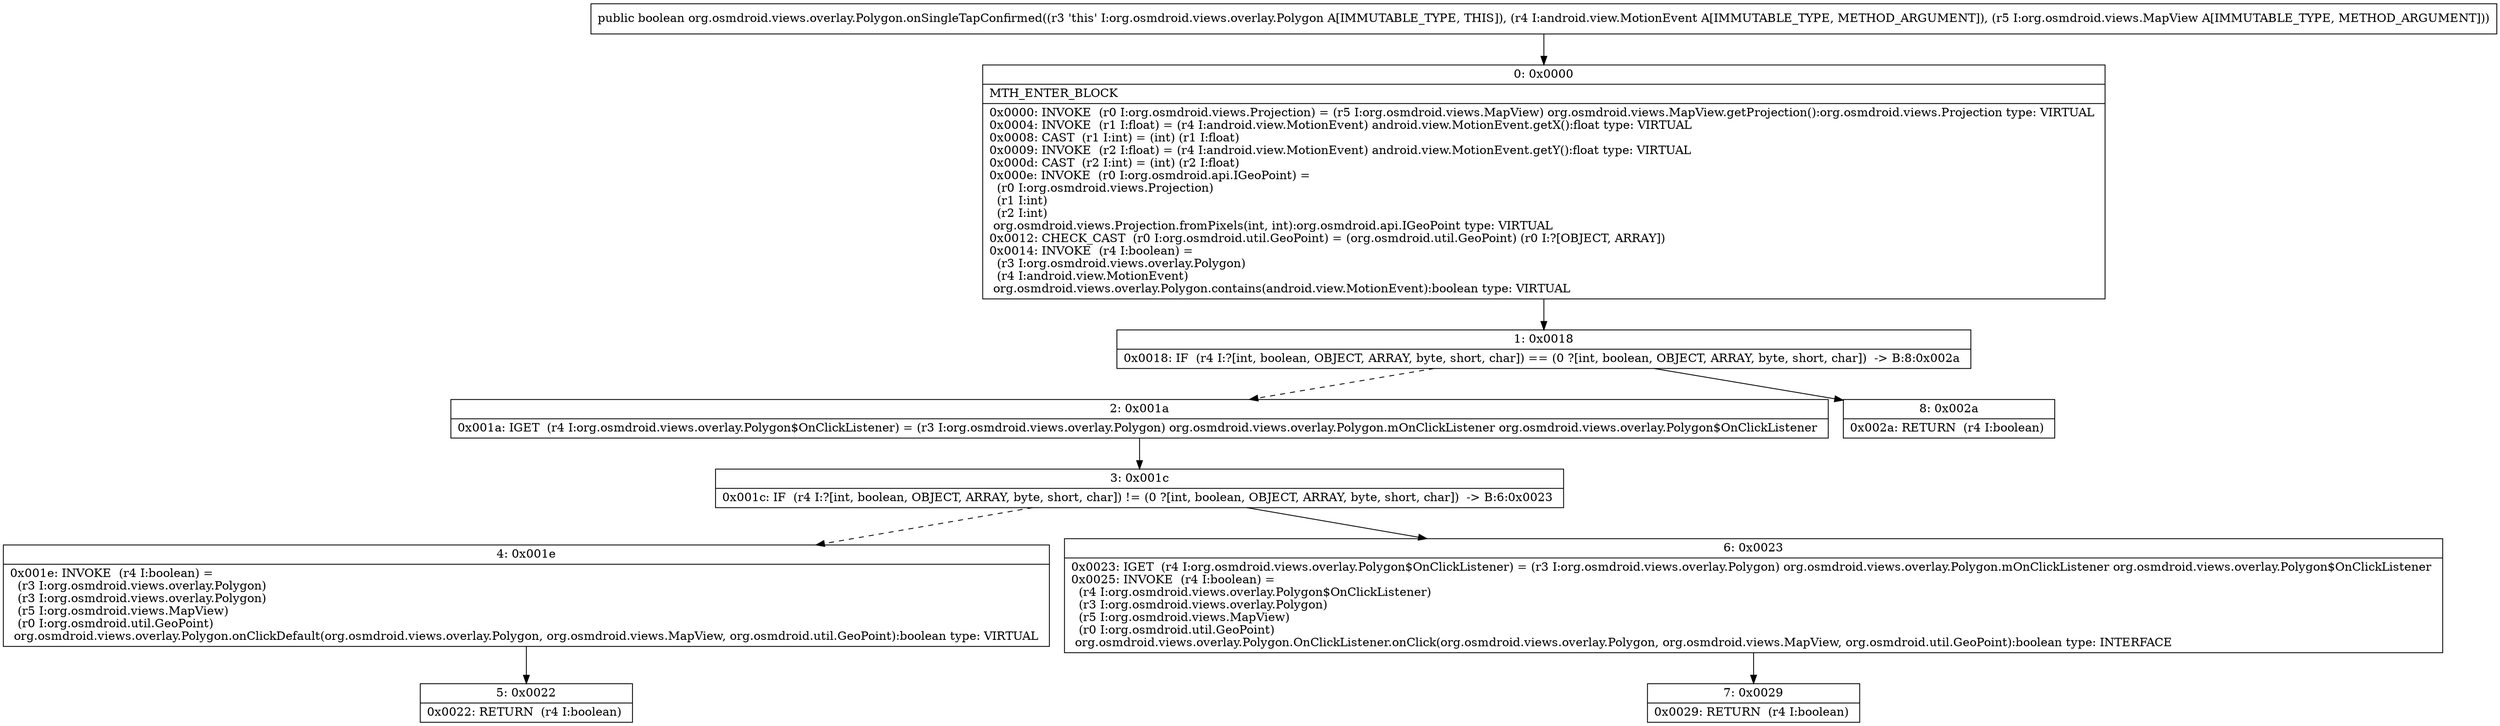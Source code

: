 digraph "CFG fororg.osmdroid.views.overlay.Polygon.onSingleTapConfirmed(Landroid\/view\/MotionEvent;Lorg\/osmdroid\/views\/MapView;)Z" {
Node_0 [shape=record,label="{0\:\ 0x0000|MTH_ENTER_BLOCK\l|0x0000: INVOKE  (r0 I:org.osmdroid.views.Projection) = (r5 I:org.osmdroid.views.MapView) org.osmdroid.views.MapView.getProjection():org.osmdroid.views.Projection type: VIRTUAL \l0x0004: INVOKE  (r1 I:float) = (r4 I:android.view.MotionEvent) android.view.MotionEvent.getX():float type: VIRTUAL \l0x0008: CAST  (r1 I:int) = (int) (r1 I:float) \l0x0009: INVOKE  (r2 I:float) = (r4 I:android.view.MotionEvent) android.view.MotionEvent.getY():float type: VIRTUAL \l0x000d: CAST  (r2 I:int) = (int) (r2 I:float) \l0x000e: INVOKE  (r0 I:org.osmdroid.api.IGeoPoint) = \l  (r0 I:org.osmdroid.views.Projection)\l  (r1 I:int)\l  (r2 I:int)\l org.osmdroid.views.Projection.fromPixels(int, int):org.osmdroid.api.IGeoPoint type: VIRTUAL \l0x0012: CHECK_CAST  (r0 I:org.osmdroid.util.GeoPoint) = (org.osmdroid.util.GeoPoint) (r0 I:?[OBJECT, ARRAY]) \l0x0014: INVOKE  (r4 I:boolean) = \l  (r3 I:org.osmdroid.views.overlay.Polygon)\l  (r4 I:android.view.MotionEvent)\l org.osmdroid.views.overlay.Polygon.contains(android.view.MotionEvent):boolean type: VIRTUAL \l}"];
Node_1 [shape=record,label="{1\:\ 0x0018|0x0018: IF  (r4 I:?[int, boolean, OBJECT, ARRAY, byte, short, char]) == (0 ?[int, boolean, OBJECT, ARRAY, byte, short, char])  \-\> B:8:0x002a \l}"];
Node_2 [shape=record,label="{2\:\ 0x001a|0x001a: IGET  (r4 I:org.osmdroid.views.overlay.Polygon$OnClickListener) = (r3 I:org.osmdroid.views.overlay.Polygon) org.osmdroid.views.overlay.Polygon.mOnClickListener org.osmdroid.views.overlay.Polygon$OnClickListener \l}"];
Node_3 [shape=record,label="{3\:\ 0x001c|0x001c: IF  (r4 I:?[int, boolean, OBJECT, ARRAY, byte, short, char]) != (0 ?[int, boolean, OBJECT, ARRAY, byte, short, char])  \-\> B:6:0x0023 \l}"];
Node_4 [shape=record,label="{4\:\ 0x001e|0x001e: INVOKE  (r4 I:boolean) = \l  (r3 I:org.osmdroid.views.overlay.Polygon)\l  (r3 I:org.osmdroid.views.overlay.Polygon)\l  (r5 I:org.osmdroid.views.MapView)\l  (r0 I:org.osmdroid.util.GeoPoint)\l org.osmdroid.views.overlay.Polygon.onClickDefault(org.osmdroid.views.overlay.Polygon, org.osmdroid.views.MapView, org.osmdroid.util.GeoPoint):boolean type: VIRTUAL \l}"];
Node_5 [shape=record,label="{5\:\ 0x0022|0x0022: RETURN  (r4 I:boolean) \l}"];
Node_6 [shape=record,label="{6\:\ 0x0023|0x0023: IGET  (r4 I:org.osmdroid.views.overlay.Polygon$OnClickListener) = (r3 I:org.osmdroid.views.overlay.Polygon) org.osmdroid.views.overlay.Polygon.mOnClickListener org.osmdroid.views.overlay.Polygon$OnClickListener \l0x0025: INVOKE  (r4 I:boolean) = \l  (r4 I:org.osmdroid.views.overlay.Polygon$OnClickListener)\l  (r3 I:org.osmdroid.views.overlay.Polygon)\l  (r5 I:org.osmdroid.views.MapView)\l  (r0 I:org.osmdroid.util.GeoPoint)\l org.osmdroid.views.overlay.Polygon.OnClickListener.onClick(org.osmdroid.views.overlay.Polygon, org.osmdroid.views.MapView, org.osmdroid.util.GeoPoint):boolean type: INTERFACE \l}"];
Node_7 [shape=record,label="{7\:\ 0x0029|0x0029: RETURN  (r4 I:boolean) \l}"];
Node_8 [shape=record,label="{8\:\ 0x002a|0x002a: RETURN  (r4 I:boolean) \l}"];
MethodNode[shape=record,label="{public boolean org.osmdroid.views.overlay.Polygon.onSingleTapConfirmed((r3 'this' I:org.osmdroid.views.overlay.Polygon A[IMMUTABLE_TYPE, THIS]), (r4 I:android.view.MotionEvent A[IMMUTABLE_TYPE, METHOD_ARGUMENT]), (r5 I:org.osmdroid.views.MapView A[IMMUTABLE_TYPE, METHOD_ARGUMENT])) }"];
MethodNode -> Node_0;
Node_0 -> Node_1;
Node_1 -> Node_2[style=dashed];
Node_1 -> Node_8;
Node_2 -> Node_3;
Node_3 -> Node_4[style=dashed];
Node_3 -> Node_6;
Node_4 -> Node_5;
Node_6 -> Node_7;
}


